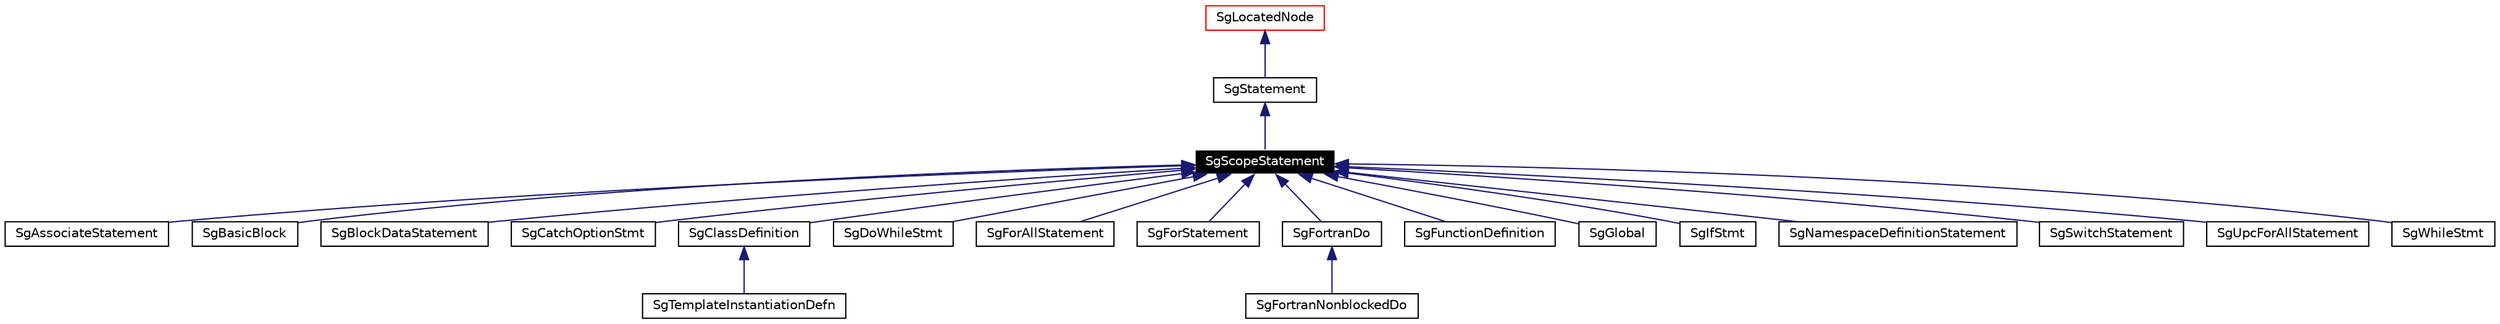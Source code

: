 digraph G
{
  edge [fontname="Helvetica",fontsize=10,labelfontname="Helvetica",labelfontsize=10];
  node [fontname="Helvetica",fontsize=10,shape=record];
  Node1 [label="SgScopeStatement",height=0.2,width=0.4,color="white", fillcolor="black", style="filled" fontcolor="white"];
  Node2 -> Node1 [dir=back,color="midnightblue",fontsize=10,style="solid",fontname="Helvetica"];
  Node2 [label="SgStatement",height=0.2,width=0.4,color="black",URL="$classSgStatement.html"];
  Node3 -> Node2 [dir=back,color="midnightblue",fontsize=10,style="solid",fontname="Helvetica"];
  Node3 [label="SgLocatedNode",height=0.2,width=0.4,color="red",URL="$classSgLocatedNode.html"];
  Node1 -> Node4 [dir=back,color="midnightblue",fontsize=10,style="solid",fontname="Helvetica"];
  Node4 [label="SgAssociateStatement",height=0.2,width=0.4,color="black",URL="$classSgAssociateStatement.html"];
  Node1 -> Node5 [dir=back,color="midnightblue",fontsize=10,style="solid",fontname="Helvetica"];
  Node5 [label="SgBasicBlock",height=0.2,width=0.4,color="black",URL="$classSgBasicBlock.html"];
  Node1 -> Node6 [dir=back,color="midnightblue",fontsize=10,style="solid",fontname="Helvetica"];
  Node6 [label="SgBlockDataStatement",height=0.2,width=0.4,color="black",URL="$classSgBlockDataStatement.html"];
  Node1 -> Node7 [dir=back,color="midnightblue",fontsize=10,style="solid",fontname="Helvetica"];
  Node7 [label="SgCatchOptionStmt",height=0.2,width=0.4,color="black",URL="$classSgCatchOptionStmt.html"];
  Node1 -> Node8 [dir=back,color="midnightblue",fontsize=10,style="solid",fontname="Helvetica"];
  Node8 [label="SgClassDefinition",height=0.2,width=0.4,color="black",URL="$classSgClassDefinition.html"];
  Node8 -> Node9 [dir=back,color="midnightblue",fontsize=10,style="solid",fontname="Helvetica"];
  Node9 [label="SgTemplateInstantiationDefn",height=0.2,width=0.4,color="black",URL="$classSgTemplateInstantiationDefn.html"];
  Node1 -> Node10 [dir=back,color="midnightblue",fontsize=10,style="solid",fontname="Helvetica"];
  Node10 [label="SgDoWhileStmt",height=0.2,width=0.4,color="black",URL="$classSgDoWhileStmt.html"];
  Node1 -> Node11 [dir=back,color="midnightblue",fontsize=10,style="solid",fontname="Helvetica"];
  Node11 [label="SgForAllStatement",height=0.2,width=0.4,color="black",URL="$classSgForAllStatement.html"];
  Node1 -> Node12 [dir=back,color="midnightblue",fontsize=10,style="solid",fontname="Helvetica"];
  Node12 [label="SgForStatement",height=0.2,width=0.4,color="black",URL="$classSgForStatement.html"];
  Node1 -> Node13 [dir=back,color="midnightblue",fontsize=10,style="solid",fontname="Helvetica"];
  Node13 [label="SgFortranDo",height=0.2,width=0.4,color="black",URL="$classSgFortranDo.html"];
  Node13 -> Node14 [dir=back,color="midnightblue",fontsize=10,style="solid",fontname="Helvetica"];
  Node14 [label="SgFortranNonblockedDo",height=0.2,width=0.4,color="black",URL="$classSgFortranNonblockedDo.html"];
  Node1 -> Node15 [dir=back,color="midnightblue",fontsize=10,style="solid",fontname="Helvetica"];
  Node15 [label="SgFunctionDefinition",height=0.2,width=0.4,color="black",URL="$classSgFunctionDefinition.html"];
  Node1 -> Node16 [dir=back,color="midnightblue",fontsize=10,style="solid",fontname="Helvetica"];
  Node16 [label="SgGlobal",height=0.2,width=0.4,color="black",URL="$classSgGlobal.html"];
  Node1 -> Node17 [dir=back,color="midnightblue",fontsize=10,style="solid",fontname="Helvetica"];
  Node17 [label="SgIfStmt",height=0.2,width=0.4,color="black",URL="$classSgIfStmt.html"];
  Node1 -> Node18 [dir=back,color="midnightblue",fontsize=10,style="solid",fontname="Helvetica"];
  Node18 [label="SgNamespaceDefinitionStatement",height=0.2,width=0.4,color="black",URL="$classSgNamespaceDefinitionStatement.html"];
  Node1 -> Node19 [dir=back,color="midnightblue",fontsize=10,style="solid",fontname="Helvetica"];
  Node19 [label="SgSwitchStatement",height=0.2,width=0.4,color="black",URL="$classSgSwitchStatement.html"];
  Node1 -> Node20 [dir=back,color="midnightblue",fontsize=10,style="solid",fontname="Helvetica"];
  Node20 [label="SgUpcForAllStatement",height=0.2,width=0.4,color="black",URL="$classSgUpcForAllStatement.html"];
  Node1 -> Node21 [dir=back,color="midnightblue",fontsize=10,style="solid",fontname="Helvetica"];
  Node21 [label="SgWhileStmt",height=0.2,width=0.4,color="black",URL="$classSgWhileStmt.html"];
}
